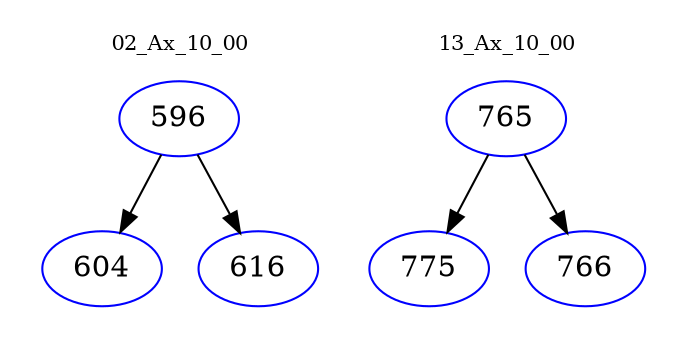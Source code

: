 digraph{
subgraph cluster_0 {
color = white
label = "02_Ax_10_00";
fontsize=10;
T0_596 [label="596", color="blue"]
T0_596 -> T0_604 [color="black"]
T0_604 [label="604", color="blue"]
T0_596 -> T0_616 [color="black"]
T0_616 [label="616", color="blue"]
}
subgraph cluster_1 {
color = white
label = "13_Ax_10_00";
fontsize=10;
T1_765 [label="765", color="blue"]
T1_765 -> T1_775 [color="black"]
T1_775 [label="775", color="blue"]
T1_765 -> T1_766 [color="black"]
T1_766 [label="766", color="blue"]
}
}

